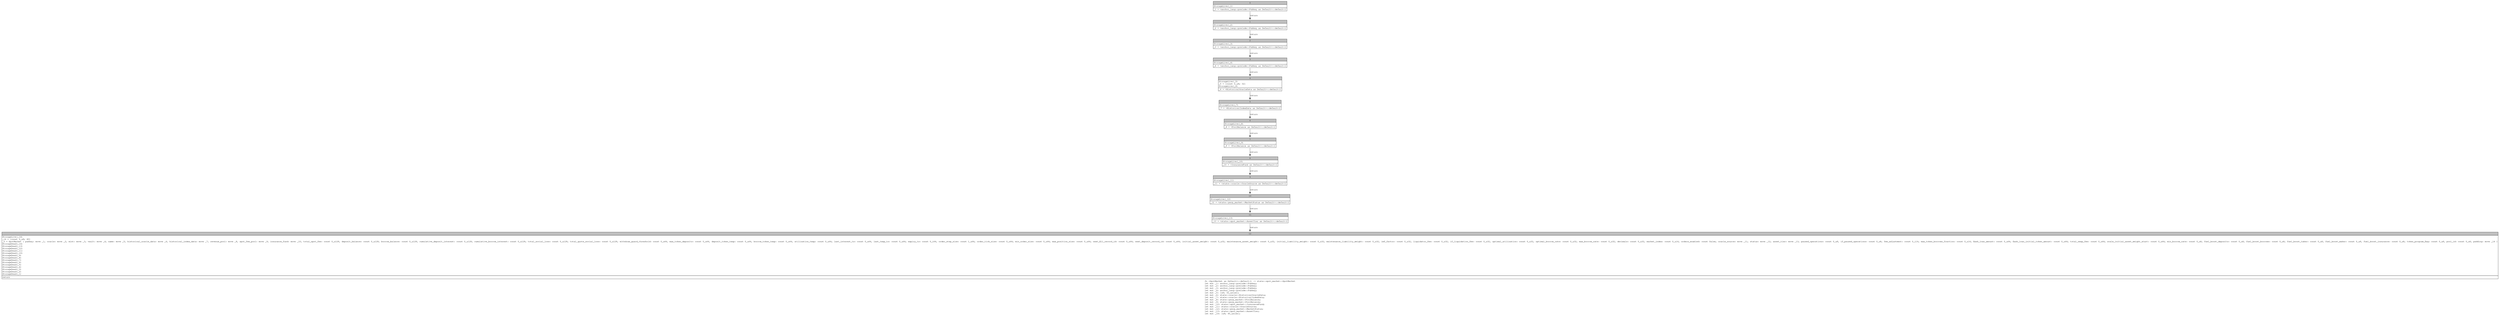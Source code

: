 digraph Mir_0_4064 {
    graph [fontname="Courier, monospace"];
    node [fontname="Courier, monospace"];
    edge [fontname="Courier, monospace"];
    label=<fn &lt;SpotMarket as Default&gt;::default() -&gt; state::spot_market::SpotMarket<br align="left"/>let mut _1: anchor_lang::prelude::Pubkey;<br align="left"/>let mut _2: anchor_lang::prelude::Pubkey;<br align="left"/>let mut _3: anchor_lang::prelude::Pubkey;<br align="left"/>let mut _4: anchor_lang::prelude::Pubkey;<br align="left"/>let mut _5: [u8; 32_usize];<br align="left"/>let mut _6: state::oracle::HistoricalOracleData;<br align="left"/>let mut _7: state::oracle::HistoricalIndexData;<br align="left"/>let mut _8: state::perp_market::PoolBalance;<br align="left"/>let mut _9: state::perp_market::PoolBalance;<br align="left"/>let mut _10: state::spot_market::InsuranceFund;<br align="left"/>let mut _11: state::oracle::OracleSource;<br align="left"/>let mut _12: state::perp_market::MarketStatus;<br align="left"/>let mut _13: state::spot_market::AssetTier;<br align="left"/>let mut _14: [u8; 40_usize];<br align="left"/>>;
    bb0__0_4064 [shape="none", label=<<table border="0" cellborder="1" cellspacing="0"><tr><td bgcolor="gray" align="center" colspan="1">0</td></tr><tr><td align="left" balign="left">StorageLive(_1)<br/></td></tr><tr><td align="left">_1 = &lt;anchor_lang::prelude::Pubkey as Default&gt;::default()</td></tr></table>>];
    bb1__0_4064 [shape="none", label=<<table border="0" cellborder="1" cellspacing="0"><tr><td bgcolor="gray" align="center" colspan="1">1</td></tr><tr><td align="left" balign="left">StorageLive(_2)<br/></td></tr><tr><td align="left">_2 = &lt;anchor_lang::prelude::Pubkey as Default&gt;::default()</td></tr></table>>];
    bb2__0_4064 [shape="none", label=<<table border="0" cellborder="1" cellspacing="0"><tr><td bgcolor="gray" align="center" colspan="1">2</td></tr><tr><td align="left" balign="left">StorageLive(_3)<br/></td></tr><tr><td align="left">_3 = &lt;anchor_lang::prelude::Pubkey as Default&gt;::default()</td></tr></table>>];
    bb3__0_4064 [shape="none", label=<<table border="0" cellborder="1" cellspacing="0"><tr><td bgcolor="gray" align="center" colspan="1">3</td></tr><tr><td align="left" balign="left">StorageLive(_4)<br/></td></tr><tr><td align="left">_4 = &lt;anchor_lang::prelude::Pubkey as Default&gt;::default()</td></tr></table>>];
    bb4__0_4064 [shape="none", label=<<table border="0" cellborder="1" cellspacing="0"><tr><td bgcolor="gray" align="center" colspan="1">4</td></tr><tr><td align="left" balign="left">StorageLive(_5)<br/>_5 = [const 0_u8; 32]<br/>StorageLive(_6)<br/></td></tr><tr><td align="left">_6 = &lt;HistoricalOracleData as Default&gt;::default()</td></tr></table>>];
    bb5__0_4064 [shape="none", label=<<table border="0" cellborder="1" cellspacing="0"><tr><td bgcolor="gray" align="center" colspan="1">5</td></tr><tr><td align="left" balign="left">StorageLive(_7)<br/></td></tr><tr><td align="left">_7 = &lt;HistoricalIndexData as Default&gt;::default()</td></tr></table>>];
    bb6__0_4064 [shape="none", label=<<table border="0" cellborder="1" cellspacing="0"><tr><td bgcolor="gray" align="center" colspan="1">6</td></tr><tr><td align="left" balign="left">StorageLive(_8)<br/></td></tr><tr><td align="left">_8 = &lt;PoolBalance as Default&gt;::default()</td></tr></table>>];
    bb7__0_4064 [shape="none", label=<<table border="0" cellborder="1" cellspacing="0"><tr><td bgcolor="gray" align="center" colspan="1">7</td></tr><tr><td align="left" balign="left">StorageLive(_9)<br/></td></tr><tr><td align="left">_9 = &lt;PoolBalance as Default&gt;::default()</td></tr></table>>];
    bb8__0_4064 [shape="none", label=<<table border="0" cellborder="1" cellspacing="0"><tr><td bgcolor="gray" align="center" colspan="1">8</td></tr><tr><td align="left" balign="left">StorageLive(_10)<br/></td></tr><tr><td align="left">_10 = &lt;InsuranceFund as Default&gt;::default()</td></tr></table>>];
    bb9__0_4064 [shape="none", label=<<table border="0" cellborder="1" cellspacing="0"><tr><td bgcolor="gray" align="center" colspan="1">9</td></tr><tr><td align="left" balign="left">StorageLive(_11)<br/></td></tr><tr><td align="left">_11 = &lt;state::oracle::OracleSource as Default&gt;::default()</td></tr></table>>];
    bb10__0_4064 [shape="none", label=<<table border="0" cellborder="1" cellspacing="0"><tr><td bgcolor="gray" align="center" colspan="1">10</td></tr><tr><td align="left" balign="left">StorageLive(_12)<br/></td></tr><tr><td align="left">_12 = &lt;state::perp_market::MarketStatus as Default&gt;::default()</td></tr></table>>];
    bb11__0_4064 [shape="none", label=<<table border="0" cellborder="1" cellspacing="0"><tr><td bgcolor="gray" align="center" colspan="1">11</td></tr><tr><td align="left" balign="left">StorageLive(_13)<br/></td></tr><tr><td align="left">_13 = &lt;state::spot_market::AssetTier as Default&gt;::default()</td></tr></table>>];
    bb12__0_4064 [shape="none", label=<<table border="0" cellborder="1" cellspacing="0"><tr><td bgcolor="gray" align="center" colspan="1">12</td></tr><tr><td align="left" balign="left">StorageLive(_14)<br/>_14 = [const 0_u8; 40]<br/>_0 = SpotMarket { pubkey: move _1, oracle: move _2, mint: move _3, vault: move _4, name: move _5, historical_oracle_data: move _6, historical_index_data: move _7, revenue_pool: move _8, spot_fee_pool: move _9, insurance_fund: move _10, total_spot_fee: const 0_u128, deposit_balance: const 0_u128, borrow_balance: const 0_u128, cumulative_deposit_interest: const 0_u128, cumulative_borrow_interest: const 0_u128, total_social_loss: const 0_u128, total_quote_social_loss: const 0_u128, withdraw_guard_threshold: const 0_u64, max_token_deposits: const 0_u64, deposit_token_twap: const 0_u64, borrow_token_twap: const 0_u64, utilization_twap: const 0_u64, last_interest_ts: const 0_u64, last_twap_ts: const 0_u64, expiry_ts: const 0_i64, order_step_size: const 1_u64, order_tick_size: const 0_u64, min_order_size: const 0_u64, max_position_size: const 0_u64, next_fill_record_id: const 0_u64, next_deposit_record_id: const 0_u64, initial_asset_weight: const 0_u32, maintenance_asset_weight: const 0_u32, initial_liability_weight: const 0_u32, maintenance_liability_weight: const 0_u32, imf_factor: const 0_u32, liquidator_fee: const 0_u32, if_liquidation_fee: const 0_u32, optimal_utilization: const 0_u32, optimal_borrow_rate: const 0_u32, max_borrow_rate: const 0_u32, decimals: const 0_u32, market_index: const 0_u16, orders_enabled: const false, oracle_source: move _11, status: move _12, asset_tier: move _13, paused_operations: const 0_u8, if_paused_operations: const 0_u8, fee_adjustment: const 0_i16, max_token_borrows_fraction: const 0_u16, flash_loan_amount: const 0_u64, flash_loan_initial_token_amount: const 0_u64, total_swap_fee: const 0_u64, scale_initial_asset_weight_start: const 0_u64, min_borrow_rate: const 0_u8, fuel_boost_deposits: const 0_u8, fuel_boost_borrows: const 0_u8, fuel_boost_taker: const 0_u8, fuel_boost_maker: const 0_u8, fuel_boost_insurance: const 0_u8, token_program_flag: const 0_u8, pool_id: const 0_u8, padding: move _14 }<br/>StorageDead(_14)<br/>StorageDead(_13)<br/>StorageDead(_12)<br/>StorageDead(_11)<br/>StorageDead(_10)<br/>StorageDead(_9)<br/>StorageDead(_8)<br/>StorageDead(_7)<br/>StorageDead(_6)<br/>StorageDead(_5)<br/>StorageDead(_4)<br/>StorageDead(_3)<br/>StorageDead(_2)<br/>StorageDead(_1)<br/></td></tr><tr><td align="left">return</td></tr></table>>];
    bb0__0_4064 -> bb1__0_4064 [label="return"];
    bb1__0_4064 -> bb2__0_4064 [label="return"];
    bb2__0_4064 -> bb3__0_4064 [label="return"];
    bb3__0_4064 -> bb4__0_4064 [label="return"];
    bb4__0_4064 -> bb5__0_4064 [label="return"];
    bb5__0_4064 -> bb6__0_4064 [label="return"];
    bb6__0_4064 -> bb7__0_4064 [label="return"];
    bb7__0_4064 -> bb8__0_4064 [label="return"];
    bb8__0_4064 -> bb9__0_4064 [label="return"];
    bb9__0_4064 -> bb10__0_4064 [label="return"];
    bb10__0_4064 -> bb11__0_4064 [label="return"];
    bb11__0_4064 -> bb12__0_4064 [label="return"];
}

